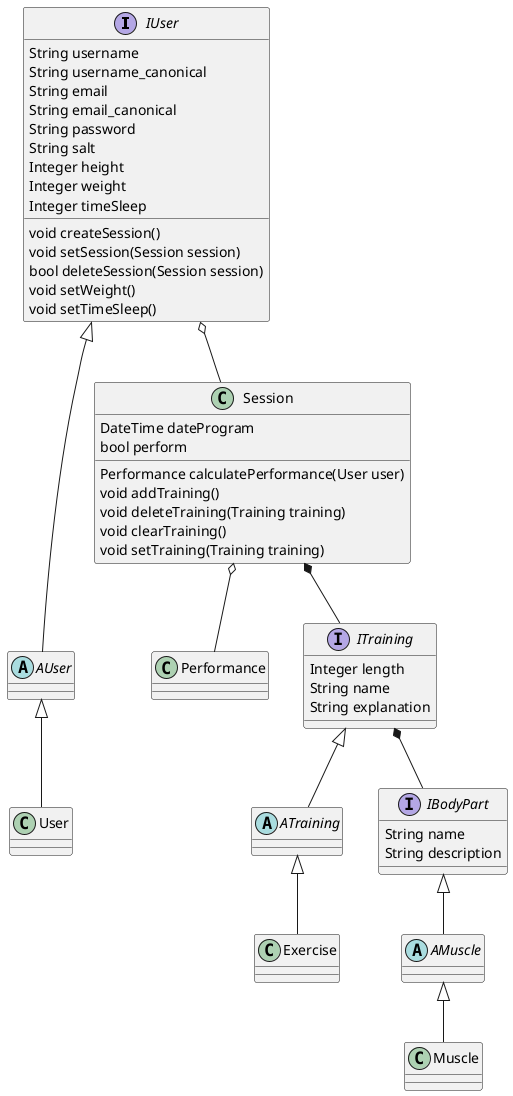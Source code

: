 @startuml

interface IUser{
    String username
    String username_canonical
    String email
    String email_canonical
    String password
    String salt
    Integer height
    Integer weight
    Integer timeSleep
    void createSession()
    void setSession(Session session)
    bool deleteSession(Session session)
    void setWeight()
    void setTimeSleep()
}
abstract class AUser
class User
class Performance
class Exercise
class Session{
    DateTime dateProgram
    bool perform
    Performance calculatePerformance(User user)
    void addTraining()
    void deleteTraining(Training training)
    void clearTraining()
    void setTraining(Training training)
}
interface ITraining {
    Integer length
    String name
    String explanation
}
abstract class ATraining
interface IBodyPart {
    String name
    String description
}
abstract class AMuscle
class Muscle


AUser <|-- User
IUser <|--- AUser
ITraining <|-- ATraining
ATraining <|-- Exercise
Session o-- Performance
Session *-- ITraining
IBodyPart <|-- AMuscle
AMuscle <|-- Muscle
ITraining *-- IBodyPart
IUser o-- Session

@enduml
